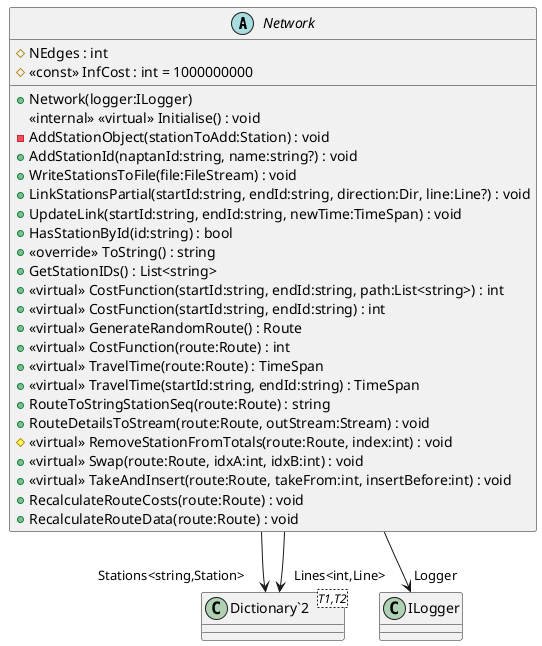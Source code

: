 @startuml
abstract class Network {
    # NEdges : int
    # <<const>> InfCost : int = 1000000000
    + Network(logger:ILogger)
    <<internal>> <<virtual>> Initialise() : void
    - AddStationObject(stationToAdd:Station) : void
    + AddStationId(naptanId:string, name:string?) : void
    + WriteStationsToFile(file:FileStream) : void
    + LinkStationsPartial(startId:string, endId:string, direction:Dir, line:Line?) : void
    + UpdateLink(startId:string, endId:string, newTime:TimeSpan) : void
    + HasStationById(id:string) : bool
    + <<override>> ToString() : string
    + GetStationIDs() : List<string>
    + <<virtual>> CostFunction(startId:string, endId:string, path:List<string>) : int
    + <<virtual>> CostFunction(startId:string, endId:string) : int
    + <<virtual>> GenerateRandomRoute() : Route
    + <<virtual>> CostFunction(route:Route) : int
    + <<virtual>> TravelTime(route:Route) : TimeSpan
    + <<virtual>> TravelTime(startId:string, endId:string) : TimeSpan
    + RouteToStringStationSeq(route:Route) : string
    + RouteDetailsToStream(route:Route, outStream:Stream) : void
    # <<virtual>> RemoveStationFromTotals(route:Route, index:int) : void
    + <<virtual>> Swap(route:Route, idxA:int, idxB:int) : void
    + <<virtual>> TakeAndInsert(route:Route, takeFrom:int, insertBefore:int) : void
    + RecalculateRouteCosts(route:Route) : void
    + RecalculateRouteData(route:Route) : void
}
class "Dictionary`2"<T1,T2> {
}
Network --> "Stations<string,Station>" "Dictionary`2"
Network --> "Lines<int,Line>" "Dictionary`2"
Network --> "Logger" ILogger
@enduml
